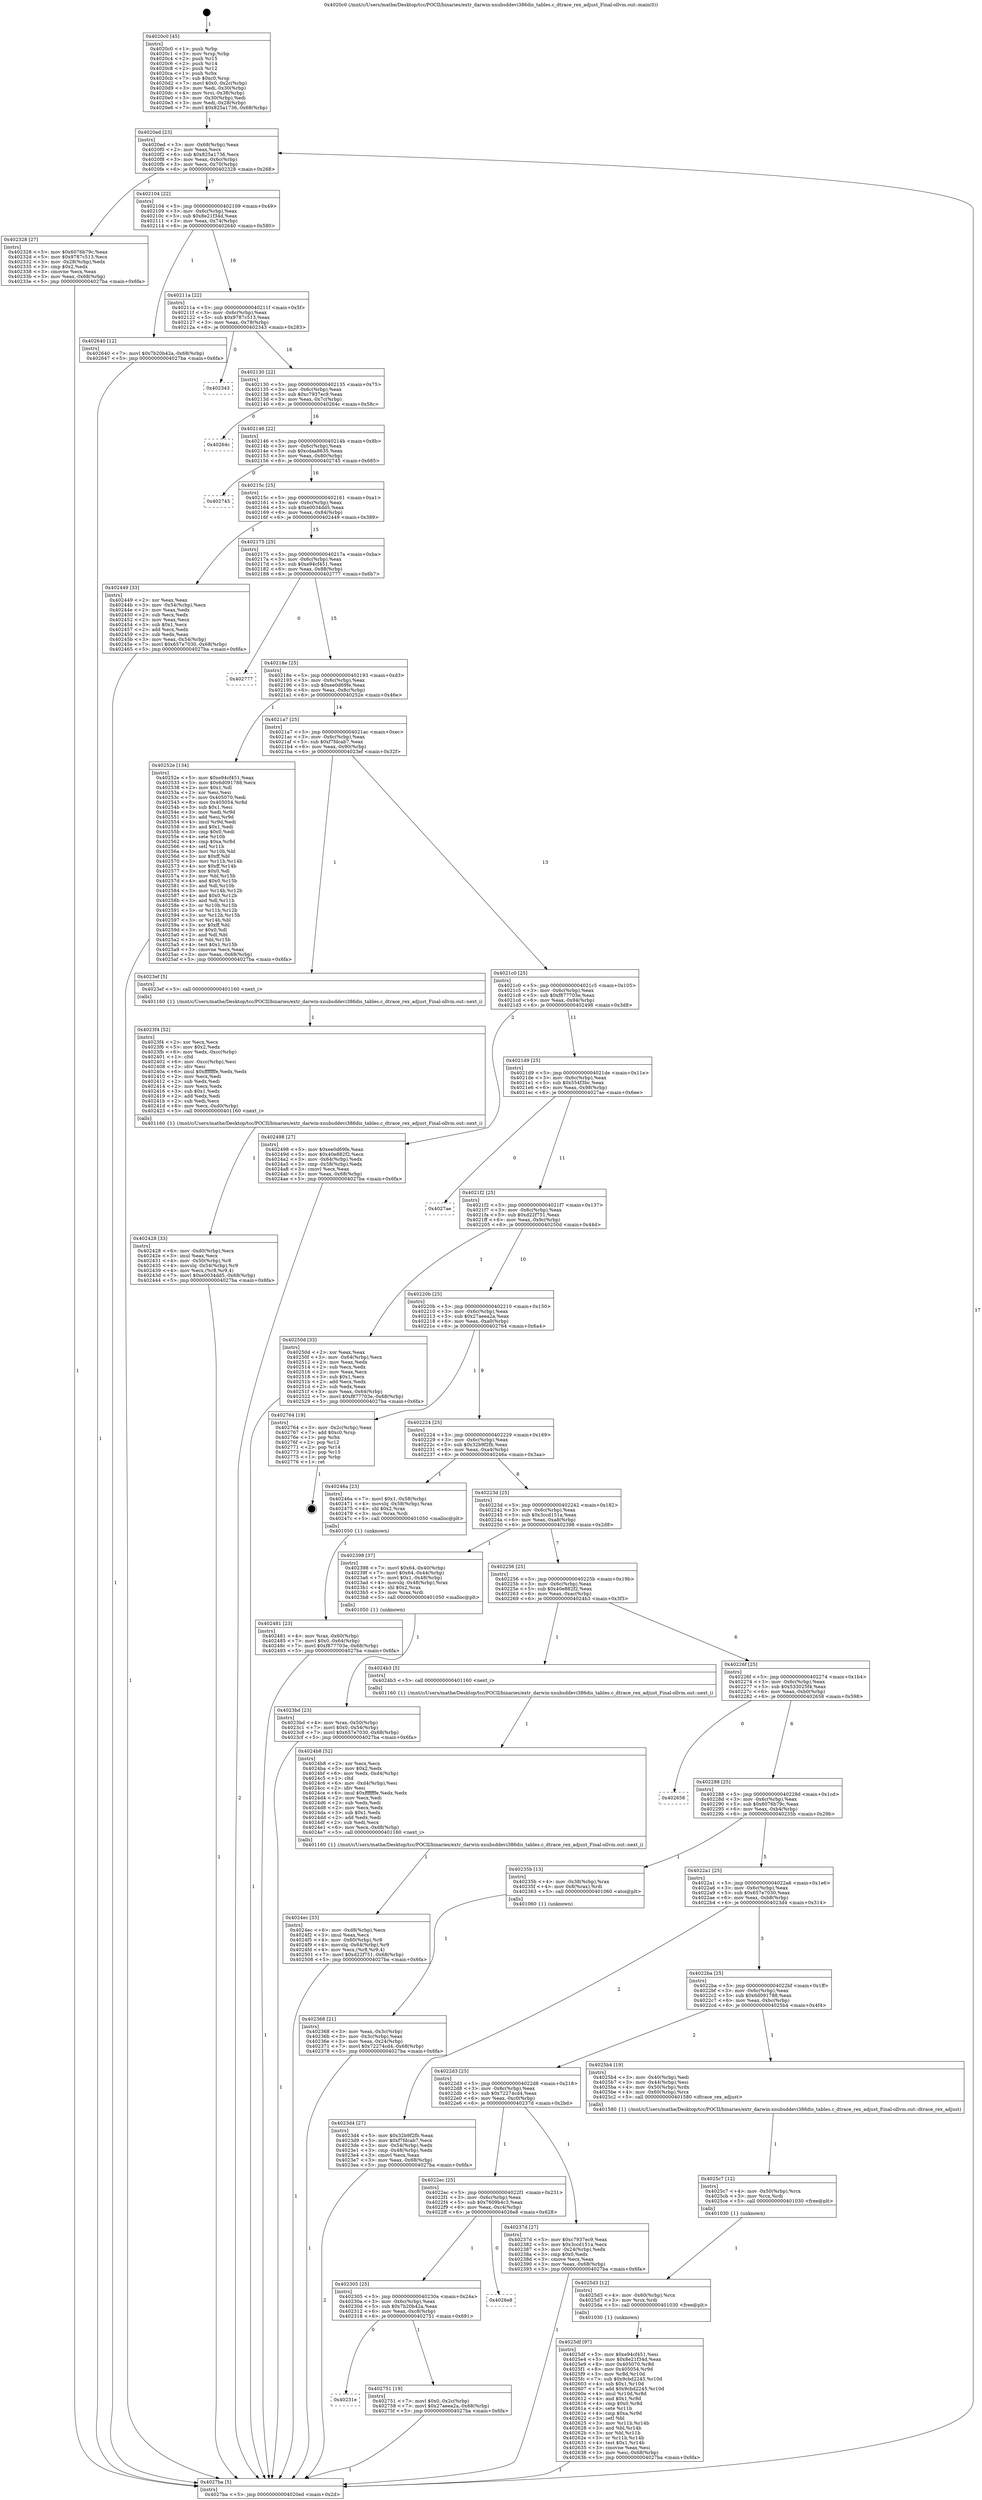 digraph "0x4020c0" {
  label = "0x4020c0 (/mnt/c/Users/mathe/Desktop/tcc/POCII/binaries/extr_darwin-xnubsddevi386dis_tables.c_dtrace_rex_adjust_Final-ollvm.out::main(0))"
  labelloc = "t"
  node[shape=record]

  Entry [label="",width=0.3,height=0.3,shape=circle,fillcolor=black,style=filled]
  "0x4020ed" [label="{
     0x4020ed [23]\l
     | [instrs]\l
     &nbsp;&nbsp;0x4020ed \<+3\>: mov -0x68(%rbp),%eax\l
     &nbsp;&nbsp;0x4020f0 \<+2\>: mov %eax,%ecx\l
     &nbsp;&nbsp;0x4020f2 \<+6\>: sub $0x825a1736,%ecx\l
     &nbsp;&nbsp;0x4020f8 \<+3\>: mov %eax,-0x6c(%rbp)\l
     &nbsp;&nbsp;0x4020fb \<+3\>: mov %ecx,-0x70(%rbp)\l
     &nbsp;&nbsp;0x4020fe \<+6\>: je 0000000000402328 \<main+0x268\>\l
  }"]
  "0x402328" [label="{
     0x402328 [27]\l
     | [instrs]\l
     &nbsp;&nbsp;0x402328 \<+5\>: mov $0x6076b79c,%eax\l
     &nbsp;&nbsp;0x40232d \<+5\>: mov $0x9787c513,%ecx\l
     &nbsp;&nbsp;0x402332 \<+3\>: mov -0x28(%rbp),%edx\l
     &nbsp;&nbsp;0x402335 \<+3\>: cmp $0x2,%edx\l
     &nbsp;&nbsp;0x402338 \<+3\>: cmovne %ecx,%eax\l
     &nbsp;&nbsp;0x40233b \<+3\>: mov %eax,-0x68(%rbp)\l
     &nbsp;&nbsp;0x40233e \<+5\>: jmp 00000000004027ba \<main+0x6fa\>\l
  }"]
  "0x402104" [label="{
     0x402104 [22]\l
     | [instrs]\l
     &nbsp;&nbsp;0x402104 \<+5\>: jmp 0000000000402109 \<main+0x49\>\l
     &nbsp;&nbsp;0x402109 \<+3\>: mov -0x6c(%rbp),%eax\l
     &nbsp;&nbsp;0x40210c \<+5\>: sub $0x8e21f34d,%eax\l
     &nbsp;&nbsp;0x402111 \<+3\>: mov %eax,-0x74(%rbp)\l
     &nbsp;&nbsp;0x402114 \<+6\>: je 0000000000402640 \<main+0x580\>\l
  }"]
  "0x4027ba" [label="{
     0x4027ba [5]\l
     | [instrs]\l
     &nbsp;&nbsp;0x4027ba \<+5\>: jmp 00000000004020ed \<main+0x2d\>\l
  }"]
  "0x4020c0" [label="{
     0x4020c0 [45]\l
     | [instrs]\l
     &nbsp;&nbsp;0x4020c0 \<+1\>: push %rbp\l
     &nbsp;&nbsp;0x4020c1 \<+3\>: mov %rsp,%rbp\l
     &nbsp;&nbsp;0x4020c4 \<+2\>: push %r15\l
     &nbsp;&nbsp;0x4020c6 \<+2\>: push %r14\l
     &nbsp;&nbsp;0x4020c8 \<+2\>: push %r12\l
     &nbsp;&nbsp;0x4020ca \<+1\>: push %rbx\l
     &nbsp;&nbsp;0x4020cb \<+7\>: sub $0xc0,%rsp\l
     &nbsp;&nbsp;0x4020d2 \<+7\>: movl $0x0,-0x2c(%rbp)\l
     &nbsp;&nbsp;0x4020d9 \<+3\>: mov %edi,-0x30(%rbp)\l
     &nbsp;&nbsp;0x4020dc \<+4\>: mov %rsi,-0x38(%rbp)\l
     &nbsp;&nbsp;0x4020e0 \<+3\>: mov -0x30(%rbp),%edi\l
     &nbsp;&nbsp;0x4020e3 \<+3\>: mov %edi,-0x28(%rbp)\l
     &nbsp;&nbsp;0x4020e6 \<+7\>: movl $0x825a1736,-0x68(%rbp)\l
  }"]
  Exit [label="",width=0.3,height=0.3,shape=circle,fillcolor=black,style=filled,peripheries=2]
  "0x402640" [label="{
     0x402640 [12]\l
     | [instrs]\l
     &nbsp;&nbsp;0x402640 \<+7\>: movl $0x7b20b42a,-0x68(%rbp)\l
     &nbsp;&nbsp;0x402647 \<+5\>: jmp 00000000004027ba \<main+0x6fa\>\l
  }"]
  "0x40211a" [label="{
     0x40211a [22]\l
     | [instrs]\l
     &nbsp;&nbsp;0x40211a \<+5\>: jmp 000000000040211f \<main+0x5f\>\l
     &nbsp;&nbsp;0x40211f \<+3\>: mov -0x6c(%rbp),%eax\l
     &nbsp;&nbsp;0x402122 \<+5\>: sub $0x9787c513,%eax\l
     &nbsp;&nbsp;0x402127 \<+3\>: mov %eax,-0x78(%rbp)\l
     &nbsp;&nbsp;0x40212a \<+6\>: je 0000000000402343 \<main+0x283\>\l
  }"]
  "0x40231e" [label="{
     0x40231e\l
  }", style=dashed]
  "0x402343" [label="{
     0x402343\l
  }", style=dashed]
  "0x402130" [label="{
     0x402130 [22]\l
     | [instrs]\l
     &nbsp;&nbsp;0x402130 \<+5\>: jmp 0000000000402135 \<main+0x75\>\l
     &nbsp;&nbsp;0x402135 \<+3\>: mov -0x6c(%rbp),%eax\l
     &nbsp;&nbsp;0x402138 \<+5\>: sub $0xc7937ec9,%eax\l
     &nbsp;&nbsp;0x40213d \<+3\>: mov %eax,-0x7c(%rbp)\l
     &nbsp;&nbsp;0x402140 \<+6\>: je 000000000040264c \<main+0x58c\>\l
  }"]
  "0x402751" [label="{
     0x402751 [19]\l
     | [instrs]\l
     &nbsp;&nbsp;0x402751 \<+7\>: movl $0x0,-0x2c(%rbp)\l
     &nbsp;&nbsp;0x402758 \<+7\>: movl $0x27aeea2a,-0x68(%rbp)\l
     &nbsp;&nbsp;0x40275f \<+5\>: jmp 00000000004027ba \<main+0x6fa\>\l
  }"]
  "0x40264c" [label="{
     0x40264c\l
  }", style=dashed]
  "0x402146" [label="{
     0x402146 [22]\l
     | [instrs]\l
     &nbsp;&nbsp;0x402146 \<+5\>: jmp 000000000040214b \<main+0x8b\>\l
     &nbsp;&nbsp;0x40214b \<+3\>: mov -0x6c(%rbp),%eax\l
     &nbsp;&nbsp;0x40214e \<+5\>: sub $0xcdaa8635,%eax\l
     &nbsp;&nbsp;0x402153 \<+3\>: mov %eax,-0x80(%rbp)\l
     &nbsp;&nbsp;0x402156 \<+6\>: je 0000000000402745 \<main+0x685\>\l
  }"]
  "0x402305" [label="{
     0x402305 [25]\l
     | [instrs]\l
     &nbsp;&nbsp;0x402305 \<+5\>: jmp 000000000040230a \<main+0x24a\>\l
     &nbsp;&nbsp;0x40230a \<+3\>: mov -0x6c(%rbp),%eax\l
     &nbsp;&nbsp;0x40230d \<+5\>: sub $0x7b20b42a,%eax\l
     &nbsp;&nbsp;0x402312 \<+6\>: mov %eax,-0xc8(%rbp)\l
     &nbsp;&nbsp;0x402318 \<+6\>: je 0000000000402751 \<main+0x691\>\l
  }"]
  "0x402745" [label="{
     0x402745\l
  }", style=dashed]
  "0x40215c" [label="{
     0x40215c [25]\l
     | [instrs]\l
     &nbsp;&nbsp;0x40215c \<+5\>: jmp 0000000000402161 \<main+0xa1\>\l
     &nbsp;&nbsp;0x402161 \<+3\>: mov -0x6c(%rbp),%eax\l
     &nbsp;&nbsp;0x402164 \<+5\>: sub $0xe0034dd5,%eax\l
     &nbsp;&nbsp;0x402169 \<+6\>: mov %eax,-0x84(%rbp)\l
     &nbsp;&nbsp;0x40216f \<+6\>: je 0000000000402449 \<main+0x389\>\l
  }"]
  "0x4026e8" [label="{
     0x4026e8\l
  }", style=dashed]
  "0x402449" [label="{
     0x402449 [33]\l
     | [instrs]\l
     &nbsp;&nbsp;0x402449 \<+2\>: xor %eax,%eax\l
     &nbsp;&nbsp;0x40244b \<+3\>: mov -0x54(%rbp),%ecx\l
     &nbsp;&nbsp;0x40244e \<+2\>: mov %eax,%edx\l
     &nbsp;&nbsp;0x402450 \<+2\>: sub %ecx,%edx\l
     &nbsp;&nbsp;0x402452 \<+2\>: mov %eax,%ecx\l
     &nbsp;&nbsp;0x402454 \<+3\>: sub $0x1,%ecx\l
     &nbsp;&nbsp;0x402457 \<+2\>: add %ecx,%edx\l
     &nbsp;&nbsp;0x402459 \<+2\>: sub %edx,%eax\l
     &nbsp;&nbsp;0x40245b \<+3\>: mov %eax,-0x54(%rbp)\l
     &nbsp;&nbsp;0x40245e \<+7\>: movl $0x657e7030,-0x68(%rbp)\l
     &nbsp;&nbsp;0x402465 \<+5\>: jmp 00000000004027ba \<main+0x6fa\>\l
  }"]
  "0x402175" [label="{
     0x402175 [25]\l
     | [instrs]\l
     &nbsp;&nbsp;0x402175 \<+5\>: jmp 000000000040217a \<main+0xba\>\l
     &nbsp;&nbsp;0x40217a \<+3\>: mov -0x6c(%rbp),%eax\l
     &nbsp;&nbsp;0x40217d \<+5\>: sub $0xe94cf451,%eax\l
     &nbsp;&nbsp;0x402182 \<+6\>: mov %eax,-0x88(%rbp)\l
     &nbsp;&nbsp;0x402188 \<+6\>: je 0000000000402777 \<main+0x6b7\>\l
  }"]
  "0x4025df" [label="{
     0x4025df [97]\l
     | [instrs]\l
     &nbsp;&nbsp;0x4025df \<+5\>: mov $0xe94cf451,%esi\l
     &nbsp;&nbsp;0x4025e4 \<+5\>: mov $0x8e21f34d,%eax\l
     &nbsp;&nbsp;0x4025e9 \<+8\>: mov 0x405070,%r8d\l
     &nbsp;&nbsp;0x4025f1 \<+8\>: mov 0x405054,%r9d\l
     &nbsp;&nbsp;0x4025f9 \<+3\>: mov %r8d,%r10d\l
     &nbsp;&nbsp;0x4025fc \<+7\>: sub $0x9cbd2245,%r10d\l
     &nbsp;&nbsp;0x402603 \<+4\>: sub $0x1,%r10d\l
     &nbsp;&nbsp;0x402607 \<+7\>: add $0x9cbd2245,%r10d\l
     &nbsp;&nbsp;0x40260e \<+4\>: imul %r10d,%r8d\l
     &nbsp;&nbsp;0x402612 \<+4\>: and $0x1,%r8d\l
     &nbsp;&nbsp;0x402616 \<+4\>: cmp $0x0,%r8d\l
     &nbsp;&nbsp;0x40261a \<+4\>: sete %r11b\l
     &nbsp;&nbsp;0x40261e \<+4\>: cmp $0xa,%r9d\l
     &nbsp;&nbsp;0x402622 \<+3\>: setl %bl\l
     &nbsp;&nbsp;0x402625 \<+3\>: mov %r11b,%r14b\l
     &nbsp;&nbsp;0x402628 \<+3\>: and %bl,%r14b\l
     &nbsp;&nbsp;0x40262b \<+3\>: xor %bl,%r11b\l
     &nbsp;&nbsp;0x40262e \<+3\>: or %r11b,%r14b\l
     &nbsp;&nbsp;0x402631 \<+4\>: test $0x1,%r14b\l
     &nbsp;&nbsp;0x402635 \<+3\>: cmovne %eax,%esi\l
     &nbsp;&nbsp;0x402638 \<+3\>: mov %esi,-0x68(%rbp)\l
     &nbsp;&nbsp;0x40263b \<+5\>: jmp 00000000004027ba \<main+0x6fa\>\l
  }"]
  "0x402777" [label="{
     0x402777\l
  }", style=dashed]
  "0x40218e" [label="{
     0x40218e [25]\l
     | [instrs]\l
     &nbsp;&nbsp;0x40218e \<+5\>: jmp 0000000000402193 \<main+0xd3\>\l
     &nbsp;&nbsp;0x402193 \<+3\>: mov -0x6c(%rbp),%eax\l
     &nbsp;&nbsp;0x402196 \<+5\>: sub $0xee0d69fe,%eax\l
     &nbsp;&nbsp;0x40219b \<+6\>: mov %eax,-0x8c(%rbp)\l
     &nbsp;&nbsp;0x4021a1 \<+6\>: je 000000000040252e \<main+0x46e\>\l
  }"]
  "0x4025d3" [label="{
     0x4025d3 [12]\l
     | [instrs]\l
     &nbsp;&nbsp;0x4025d3 \<+4\>: mov -0x60(%rbp),%rcx\l
     &nbsp;&nbsp;0x4025d7 \<+3\>: mov %rcx,%rdi\l
     &nbsp;&nbsp;0x4025da \<+5\>: call 0000000000401030 \<free@plt\>\l
     | [calls]\l
     &nbsp;&nbsp;0x401030 \{1\} (unknown)\l
  }"]
  "0x40252e" [label="{
     0x40252e [134]\l
     | [instrs]\l
     &nbsp;&nbsp;0x40252e \<+5\>: mov $0xe94cf451,%eax\l
     &nbsp;&nbsp;0x402533 \<+5\>: mov $0x6d091788,%ecx\l
     &nbsp;&nbsp;0x402538 \<+2\>: mov $0x1,%dl\l
     &nbsp;&nbsp;0x40253a \<+2\>: xor %esi,%esi\l
     &nbsp;&nbsp;0x40253c \<+7\>: mov 0x405070,%edi\l
     &nbsp;&nbsp;0x402543 \<+8\>: mov 0x405054,%r8d\l
     &nbsp;&nbsp;0x40254b \<+3\>: sub $0x1,%esi\l
     &nbsp;&nbsp;0x40254e \<+3\>: mov %edi,%r9d\l
     &nbsp;&nbsp;0x402551 \<+3\>: add %esi,%r9d\l
     &nbsp;&nbsp;0x402554 \<+4\>: imul %r9d,%edi\l
     &nbsp;&nbsp;0x402558 \<+3\>: and $0x1,%edi\l
     &nbsp;&nbsp;0x40255b \<+3\>: cmp $0x0,%edi\l
     &nbsp;&nbsp;0x40255e \<+4\>: sete %r10b\l
     &nbsp;&nbsp;0x402562 \<+4\>: cmp $0xa,%r8d\l
     &nbsp;&nbsp;0x402566 \<+4\>: setl %r11b\l
     &nbsp;&nbsp;0x40256a \<+3\>: mov %r10b,%bl\l
     &nbsp;&nbsp;0x40256d \<+3\>: xor $0xff,%bl\l
     &nbsp;&nbsp;0x402570 \<+3\>: mov %r11b,%r14b\l
     &nbsp;&nbsp;0x402573 \<+4\>: xor $0xff,%r14b\l
     &nbsp;&nbsp;0x402577 \<+3\>: xor $0x0,%dl\l
     &nbsp;&nbsp;0x40257a \<+3\>: mov %bl,%r15b\l
     &nbsp;&nbsp;0x40257d \<+4\>: and $0x0,%r15b\l
     &nbsp;&nbsp;0x402581 \<+3\>: and %dl,%r10b\l
     &nbsp;&nbsp;0x402584 \<+3\>: mov %r14b,%r12b\l
     &nbsp;&nbsp;0x402587 \<+4\>: and $0x0,%r12b\l
     &nbsp;&nbsp;0x40258b \<+3\>: and %dl,%r11b\l
     &nbsp;&nbsp;0x40258e \<+3\>: or %r10b,%r15b\l
     &nbsp;&nbsp;0x402591 \<+3\>: or %r11b,%r12b\l
     &nbsp;&nbsp;0x402594 \<+3\>: xor %r12b,%r15b\l
     &nbsp;&nbsp;0x402597 \<+3\>: or %r14b,%bl\l
     &nbsp;&nbsp;0x40259a \<+3\>: xor $0xff,%bl\l
     &nbsp;&nbsp;0x40259d \<+3\>: or $0x0,%dl\l
     &nbsp;&nbsp;0x4025a0 \<+2\>: and %dl,%bl\l
     &nbsp;&nbsp;0x4025a2 \<+3\>: or %bl,%r15b\l
     &nbsp;&nbsp;0x4025a5 \<+4\>: test $0x1,%r15b\l
     &nbsp;&nbsp;0x4025a9 \<+3\>: cmovne %ecx,%eax\l
     &nbsp;&nbsp;0x4025ac \<+3\>: mov %eax,-0x68(%rbp)\l
     &nbsp;&nbsp;0x4025af \<+5\>: jmp 00000000004027ba \<main+0x6fa\>\l
  }"]
  "0x4021a7" [label="{
     0x4021a7 [25]\l
     | [instrs]\l
     &nbsp;&nbsp;0x4021a7 \<+5\>: jmp 00000000004021ac \<main+0xec\>\l
     &nbsp;&nbsp;0x4021ac \<+3\>: mov -0x6c(%rbp),%eax\l
     &nbsp;&nbsp;0x4021af \<+5\>: sub $0xf7fdcab7,%eax\l
     &nbsp;&nbsp;0x4021b4 \<+6\>: mov %eax,-0x90(%rbp)\l
     &nbsp;&nbsp;0x4021ba \<+6\>: je 00000000004023ef \<main+0x32f\>\l
  }"]
  "0x4025c7" [label="{
     0x4025c7 [12]\l
     | [instrs]\l
     &nbsp;&nbsp;0x4025c7 \<+4\>: mov -0x50(%rbp),%rcx\l
     &nbsp;&nbsp;0x4025cb \<+3\>: mov %rcx,%rdi\l
     &nbsp;&nbsp;0x4025ce \<+5\>: call 0000000000401030 \<free@plt\>\l
     | [calls]\l
     &nbsp;&nbsp;0x401030 \{1\} (unknown)\l
  }"]
  "0x4023ef" [label="{
     0x4023ef [5]\l
     | [instrs]\l
     &nbsp;&nbsp;0x4023ef \<+5\>: call 0000000000401160 \<next_i\>\l
     | [calls]\l
     &nbsp;&nbsp;0x401160 \{1\} (/mnt/c/Users/mathe/Desktop/tcc/POCII/binaries/extr_darwin-xnubsddevi386dis_tables.c_dtrace_rex_adjust_Final-ollvm.out::next_i)\l
  }"]
  "0x4021c0" [label="{
     0x4021c0 [25]\l
     | [instrs]\l
     &nbsp;&nbsp;0x4021c0 \<+5\>: jmp 00000000004021c5 \<main+0x105\>\l
     &nbsp;&nbsp;0x4021c5 \<+3\>: mov -0x6c(%rbp),%eax\l
     &nbsp;&nbsp;0x4021c8 \<+5\>: sub $0xf877703e,%eax\l
     &nbsp;&nbsp;0x4021cd \<+6\>: mov %eax,-0x94(%rbp)\l
     &nbsp;&nbsp;0x4021d3 \<+6\>: je 0000000000402498 \<main+0x3d8\>\l
  }"]
  "0x4024ec" [label="{
     0x4024ec [33]\l
     | [instrs]\l
     &nbsp;&nbsp;0x4024ec \<+6\>: mov -0xd8(%rbp),%ecx\l
     &nbsp;&nbsp;0x4024f2 \<+3\>: imul %eax,%ecx\l
     &nbsp;&nbsp;0x4024f5 \<+4\>: mov -0x60(%rbp),%r8\l
     &nbsp;&nbsp;0x4024f9 \<+4\>: movslq -0x64(%rbp),%r9\l
     &nbsp;&nbsp;0x4024fd \<+4\>: mov %ecx,(%r8,%r9,4)\l
     &nbsp;&nbsp;0x402501 \<+7\>: movl $0xd22f751,-0x68(%rbp)\l
     &nbsp;&nbsp;0x402508 \<+5\>: jmp 00000000004027ba \<main+0x6fa\>\l
  }"]
  "0x402498" [label="{
     0x402498 [27]\l
     | [instrs]\l
     &nbsp;&nbsp;0x402498 \<+5\>: mov $0xee0d69fe,%eax\l
     &nbsp;&nbsp;0x40249d \<+5\>: mov $0x40e882f2,%ecx\l
     &nbsp;&nbsp;0x4024a2 \<+3\>: mov -0x64(%rbp),%edx\l
     &nbsp;&nbsp;0x4024a5 \<+3\>: cmp -0x58(%rbp),%edx\l
     &nbsp;&nbsp;0x4024a8 \<+3\>: cmovl %ecx,%eax\l
     &nbsp;&nbsp;0x4024ab \<+3\>: mov %eax,-0x68(%rbp)\l
     &nbsp;&nbsp;0x4024ae \<+5\>: jmp 00000000004027ba \<main+0x6fa\>\l
  }"]
  "0x4021d9" [label="{
     0x4021d9 [25]\l
     | [instrs]\l
     &nbsp;&nbsp;0x4021d9 \<+5\>: jmp 00000000004021de \<main+0x11e\>\l
     &nbsp;&nbsp;0x4021de \<+3\>: mov -0x6c(%rbp),%eax\l
     &nbsp;&nbsp;0x4021e1 \<+5\>: sub $0x554f3bc,%eax\l
     &nbsp;&nbsp;0x4021e6 \<+6\>: mov %eax,-0x98(%rbp)\l
     &nbsp;&nbsp;0x4021ec \<+6\>: je 00000000004027ae \<main+0x6ee\>\l
  }"]
  "0x4024b8" [label="{
     0x4024b8 [52]\l
     | [instrs]\l
     &nbsp;&nbsp;0x4024b8 \<+2\>: xor %ecx,%ecx\l
     &nbsp;&nbsp;0x4024ba \<+5\>: mov $0x2,%edx\l
     &nbsp;&nbsp;0x4024bf \<+6\>: mov %edx,-0xd4(%rbp)\l
     &nbsp;&nbsp;0x4024c5 \<+1\>: cltd\l
     &nbsp;&nbsp;0x4024c6 \<+6\>: mov -0xd4(%rbp),%esi\l
     &nbsp;&nbsp;0x4024cc \<+2\>: idiv %esi\l
     &nbsp;&nbsp;0x4024ce \<+6\>: imul $0xfffffffe,%edx,%edx\l
     &nbsp;&nbsp;0x4024d4 \<+2\>: mov %ecx,%edi\l
     &nbsp;&nbsp;0x4024d6 \<+2\>: sub %edx,%edi\l
     &nbsp;&nbsp;0x4024d8 \<+2\>: mov %ecx,%edx\l
     &nbsp;&nbsp;0x4024da \<+3\>: sub $0x1,%edx\l
     &nbsp;&nbsp;0x4024dd \<+2\>: add %edx,%edi\l
     &nbsp;&nbsp;0x4024df \<+2\>: sub %edi,%ecx\l
     &nbsp;&nbsp;0x4024e1 \<+6\>: mov %ecx,-0xd8(%rbp)\l
     &nbsp;&nbsp;0x4024e7 \<+5\>: call 0000000000401160 \<next_i\>\l
     | [calls]\l
     &nbsp;&nbsp;0x401160 \{1\} (/mnt/c/Users/mathe/Desktop/tcc/POCII/binaries/extr_darwin-xnubsddevi386dis_tables.c_dtrace_rex_adjust_Final-ollvm.out::next_i)\l
  }"]
  "0x4027ae" [label="{
     0x4027ae\l
  }", style=dashed]
  "0x4021f2" [label="{
     0x4021f2 [25]\l
     | [instrs]\l
     &nbsp;&nbsp;0x4021f2 \<+5\>: jmp 00000000004021f7 \<main+0x137\>\l
     &nbsp;&nbsp;0x4021f7 \<+3\>: mov -0x6c(%rbp),%eax\l
     &nbsp;&nbsp;0x4021fa \<+5\>: sub $0xd22f751,%eax\l
     &nbsp;&nbsp;0x4021ff \<+6\>: mov %eax,-0x9c(%rbp)\l
     &nbsp;&nbsp;0x402205 \<+6\>: je 000000000040250d \<main+0x44d\>\l
  }"]
  "0x402481" [label="{
     0x402481 [23]\l
     | [instrs]\l
     &nbsp;&nbsp;0x402481 \<+4\>: mov %rax,-0x60(%rbp)\l
     &nbsp;&nbsp;0x402485 \<+7\>: movl $0x0,-0x64(%rbp)\l
     &nbsp;&nbsp;0x40248c \<+7\>: movl $0xf877703e,-0x68(%rbp)\l
     &nbsp;&nbsp;0x402493 \<+5\>: jmp 00000000004027ba \<main+0x6fa\>\l
  }"]
  "0x40250d" [label="{
     0x40250d [33]\l
     | [instrs]\l
     &nbsp;&nbsp;0x40250d \<+2\>: xor %eax,%eax\l
     &nbsp;&nbsp;0x40250f \<+3\>: mov -0x64(%rbp),%ecx\l
     &nbsp;&nbsp;0x402512 \<+2\>: mov %eax,%edx\l
     &nbsp;&nbsp;0x402514 \<+2\>: sub %ecx,%edx\l
     &nbsp;&nbsp;0x402516 \<+2\>: mov %eax,%ecx\l
     &nbsp;&nbsp;0x402518 \<+3\>: sub $0x1,%ecx\l
     &nbsp;&nbsp;0x40251b \<+2\>: add %ecx,%edx\l
     &nbsp;&nbsp;0x40251d \<+2\>: sub %edx,%eax\l
     &nbsp;&nbsp;0x40251f \<+3\>: mov %eax,-0x64(%rbp)\l
     &nbsp;&nbsp;0x402522 \<+7\>: movl $0xf877703e,-0x68(%rbp)\l
     &nbsp;&nbsp;0x402529 \<+5\>: jmp 00000000004027ba \<main+0x6fa\>\l
  }"]
  "0x40220b" [label="{
     0x40220b [25]\l
     | [instrs]\l
     &nbsp;&nbsp;0x40220b \<+5\>: jmp 0000000000402210 \<main+0x150\>\l
     &nbsp;&nbsp;0x402210 \<+3\>: mov -0x6c(%rbp),%eax\l
     &nbsp;&nbsp;0x402213 \<+5\>: sub $0x27aeea2a,%eax\l
     &nbsp;&nbsp;0x402218 \<+6\>: mov %eax,-0xa0(%rbp)\l
     &nbsp;&nbsp;0x40221e \<+6\>: je 0000000000402764 \<main+0x6a4\>\l
  }"]
  "0x402428" [label="{
     0x402428 [33]\l
     | [instrs]\l
     &nbsp;&nbsp;0x402428 \<+6\>: mov -0xd0(%rbp),%ecx\l
     &nbsp;&nbsp;0x40242e \<+3\>: imul %eax,%ecx\l
     &nbsp;&nbsp;0x402431 \<+4\>: mov -0x50(%rbp),%r8\l
     &nbsp;&nbsp;0x402435 \<+4\>: movslq -0x54(%rbp),%r9\l
     &nbsp;&nbsp;0x402439 \<+4\>: mov %ecx,(%r8,%r9,4)\l
     &nbsp;&nbsp;0x40243d \<+7\>: movl $0xe0034dd5,-0x68(%rbp)\l
     &nbsp;&nbsp;0x402444 \<+5\>: jmp 00000000004027ba \<main+0x6fa\>\l
  }"]
  "0x402764" [label="{
     0x402764 [19]\l
     | [instrs]\l
     &nbsp;&nbsp;0x402764 \<+3\>: mov -0x2c(%rbp),%eax\l
     &nbsp;&nbsp;0x402767 \<+7\>: add $0xc0,%rsp\l
     &nbsp;&nbsp;0x40276e \<+1\>: pop %rbx\l
     &nbsp;&nbsp;0x40276f \<+2\>: pop %r12\l
     &nbsp;&nbsp;0x402771 \<+2\>: pop %r14\l
     &nbsp;&nbsp;0x402773 \<+2\>: pop %r15\l
     &nbsp;&nbsp;0x402775 \<+1\>: pop %rbp\l
     &nbsp;&nbsp;0x402776 \<+1\>: ret\l
  }"]
  "0x402224" [label="{
     0x402224 [25]\l
     | [instrs]\l
     &nbsp;&nbsp;0x402224 \<+5\>: jmp 0000000000402229 \<main+0x169\>\l
     &nbsp;&nbsp;0x402229 \<+3\>: mov -0x6c(%rbp),%eax\l
     &nbsp;&nbsp;0x40222c \<+5\>: sub $0x32b9f2fb,%eax\l
     &nbsp;&nbsp;0x402231 \<+6\>: mov %eax,-0xa4(%rbp)\l
     &nbsp;&nbsp;0x402237 \<+6\>: je 000000000040246a \<main+0x3aa\>\l
  }"]
  "0x4023f4" [label="{
     0x4023f4 [52]\l
     | [instrs]\l
     &nbsp;&nbsp;0x4023f4 \<+2\>: xor %ecx,%ecx\l
     &nbsp;&nbsp;0x4023f6 \<+5\>: mov $0x2,%edx\l
     &nbsp;&nbsp;0x4023fb \<+6\>: mov %edx,-0xcc(%rbp)\l
     &nbsp;&nbsp;0x402401 \<+1\>: cltd\l
     &nbsp;&nbsp;0x402402 \<+6\>: mov -0xcc(%rbp),%esi\l
     &nbsp;&nbsp;0x402408 \<+2\>: idiv %esi\l
     &nbsp;&nbsp;0x40240a \<+6\>: imul $0xfffffffe,%edx,%edx\l
     &nbsp;&nbsp;0x402410 \<+2\>: mov %ecx,%edi\l
     &nbsp;&nbsp;0x402412 \<+2\>: sub %edx,%edi\l
     &nbsp;&nbsp;0x402414 \<+2\>: mov %ecx,%edx\l
     &nbsp;&nbsp;0x402416 \<+3\>: sub $0x1,%edx\l
     &nbsp;&nbsp;0x402419 \<+2\>: add %edx,%edi\l
     &nbsp;&nbsp;0x40241b \<+2\>: sub %edi,%ecx\l
     &nbsp;&nbsp;0x40241d \<+6\>: mov %ecx,-0xd0(%rbp)\l
     &nbsp;&nbsp;0x402423 \<+5\>: call 0000000000401160 \<next_i\>\l
     | [calls]\l
     &nbsp;&nbsp;0x401160 \{1\} (/mnt/c/Users/mathe/Desktop/tcc/POCII/binaries/extr_darwin-xnubsddevi386dis_tables.c_dtrace_rex_adjust_Final-ollvm.out::next_i)\l
  }"]
  "0x40246a" [label="{
     0x40246a [23]\l
     | [instrs]\l
     &nbsp;&nbsp;0x40246a \<+7\>: movl $0x1,-0x58(%rbp)\l
     &nbsp;&nbsp;0x402471 \<+4\>: movslq -0x58(%rbp),%rax\l
     &nbsp;&nbsp;0x402475 \<+4\>: shl $0x2,%rax\l
     &nbsp;&nbsp;0x402479 \<+3\>: mov %rax,%rdi\l
     &nbsp;&nbsp;0x40247c \<+5\>: call 0000000000401050 \<malloc@plt\>\l
     | [calls]\l
     &nbsp;&nbsp;0x401050 \{1\} (unknown)\l
  }"]
  "0x40223d" [label="{
     0x40223d [25]\l
     | [instrs]\l
     &nbsp;&nbsp;0x40223d \<+5\>: jmp 0000000000402242 \<main+0x182\>\l
     &nbsp;&nbsp;0x402242 \<+3\>: mov -0x6c(%rbp),%eax\l
     &nbsp;&nbsp;0x402245 \<+5\>: sub $0x3ccd151a,%eax\l
     &nbsp;&nbsp;0x40224a \<+6\>: mov %eax,-0xa8(%rbp)\l
     &nbsp;&nbsp;0x402250 \<+6\>: je 0000000000402398 \<main+0x2d8\>\l
  }"]
  "0x4023bd" [label="{
     0x4023bd [23]\l
     | [instrs]\l
     &nbsp;&nbsp;0x4023bd \<+4\>: mov %rax,-0x50(%rbp)\l
     &nbsp;&nbsp;0x4023c1 \<+7\>: movl $0x0,-0x54(%rbp)\l
     &nbsp;&nbsp;0x4023c8 \<+7\>: movl $0x657e7030,-0x68(%rbp)\l
     &nbsp;&nbsp;0x4023cf \<+5\>: jmp 00000000004027ba \<main+0x6fa\>\l
  }"]
  "0x402398" [label="{
     0x402398 [37]\l
     | [instrs]\l
     &nbsp;&nbsp;0x402398 \<+7\>: movl $0x64,-0x40(%rbp)\l
     &nbsp;&nbsp;0x40239f \<+7\>: movl $0x64,-0x44(%rbp)\l
     &nbsp;&nbsp;0x4023a6 \<+7\>: movl $0x1,-0x48(%rbp)\l
     &nbsp;&nbsp;0x4023ad \<+4\>: movslq -0x48(%rbp),%rax\l
     &nbsp;&nbsp;0x4023b1 \<+4\>: shl $0x2,%rax\l
     &nbsp;&nbsp;0x4023b5 \<+3\>: mov %rax,%rdi\l
     &nbsp;&nbsp;0x4023b8 \<+5\>: call 0000000000401050 \<malloc@plt\>\l
     | [calls]\l
     &nbsp;&nbsp;0x401050 \{1\} (unknown)\l
  }"]
  "0x402256" [label="{
     0x402256 [25]\l
     | [instrs]\l
     &nbsp;&nbsp;0x402256 \<+5\>: jmp 000000000040225b \<main+0x19b\>\l
     &nbsp;&nbsp;0x40225b \<+3\>: mov -0x6c(%rbp),%eax\l
     &nbsp;&nbsp;0x40225e \<+5\>: sub $0x40e882f2,%eax\l
     &nbsp;&nbsp;0x402263 \<+6\>: mov %eax,-0xac(%rbp)\l
     &nbsp;&nbsp;0x402269 \<+6\>: je 00000000004024b3 \<main+0x3f3\>\l
  }"]
  "0x4022ec" [label="{
     0x4022ec [25]\l
     | [instrs]\l
     &nbsp;&nbsp;0x4022ec \<+5\>: jmp 00000000004022f1 \<main+0x231\>\l
     &nbsp;&nbsp;0x4022f1 \<+3\>: mov -0x6c(%rbp),%eax\l
     &nbsp;&nbsp;0x4022f4 \<+5\>: sub $0x7609b4c3,%eax\l
     &nbsp;&nbsp;0x4022f9 \<+6\>: mov %eax,-0xc4(%rbp)\l
     &nbsp;&nbsp;0x4022ff \<+6\>: je 00000000004026e8 \<main+0x628\>\l
  }"]
  "0x4024b3" [label="{
     0x4024b3 [5]\l
     | [instrs]\l
     &nbsp;&nbsp;0x4024b3 \<+5\>: call 0000000000401160 \<next_i\>\l
     | [calls]\l
     &nbsp;&nbsp;0x401160 \{1\} (/mnt/c/Users/mathe/Desktop/tcc/POCII/binaries/extr_darwin-xnubsddevi386dis_tables.c_dtrace_rex_adjust_Final-ollvm.out::next_i)\l
  }"]
  "0x40226f" [label="{
     0x40226f [25]\l
     | [instrs]\l
     &nbsp;&nbsp;0x40226f \<+5\>: jmp 0000000000402274 \<main+0x1b4\>\l
     &nbsp;&nbsp;0x402274 \<+3\>: mov -0x6c(%rbp),%eax\l
     &nbsp;&nbsp;0x402277 \<+5\>: sub $0x533025f4,%eax\l
     &nbsp;&nbsp;0x40227c \<+6\>: mov %eax,-0xb0(%rbp)\l
     &nbsp;&nbsp;0x402282 \<+6\>: je 0000000000402658 \<main+0x598\>\l
  }"]
  "0x40237d" [label="{
     0x40237d [27]\l
     | [instrs]\l
     &nbsp;&nbsp;0x40237d \<+5\>: mov $0xc7937ec9,%eax\l
     &nbsp;&nbsp;0x402382 \<+5\>: mov $0x3ccd151a,%ecx\l
     &nbsp;&nbsp;0x402387 \<+3\>: mov -0x24(%rbp),%edx\l
     &nbsp;&nbsp;0x40238a \<+3\>: cmp $0x0,%edx\l
     &nbsp;&nbsp;0x40238d \<+3\>: cmove %ecx,%eax\l
     &nbsp;&nbsp;0x402390 \<+3\>: mov %eax,-0x68(%rbp)\l
     &nbsp;&nbsp;0x402393 \<+5\>: jmp 00000000004027ba \<main+0x6fa\>\l
  }"]
  "0x402658" [label="{
     0x402658\l
  }", style=dashed]
  "0x402288" [label="{
     0x402288 [25]\l
     | [instrs]\l
     &nbsp;&nbsp;0x402288 \<+5\>: jmp 000000000040228d \<main+0x1cd\>\l
     &nbsp;&nbsp;0x40228d \<+3\>: mov -0x6c(%rbp),%eax\l
     &nbsp;&nbsp;0x402290 \<+5\>: sub $0x6076b79c,%eax\l
     &nbsp;&nbsp;0x402295 \<+6\>: mov %eax,-0xb4(%rbp)\l
     &nbsp;&nbsp;0x40229b \<+6\>: je 000000000040235b \<main+0x29b\>\l
  }"]
  "0x4022d3" [label="{
     0x4022d3 [25]\l
     | [instrs]\l
     &nbsp;&nbsp;0x4022d3 \<+5\>: jmp 00000000004022d8 \<main+0x218\>\l
     &nbsp;&nbsp;0x4022d8 \<+3\>: mov -0x6c(%rbp),%eax\l
     &nbsp;&nbsp;0x4022db \<+5\>: sub $0x72274cd4,%eax\l
     &nbsp;&nbsp;0x4022e0 \<+6\>: mov %eax,-0xc0(%rbp)\l
     &nbsp;&nbsp;0x4022e6 \<+6\>: je 000000000040237d \<main+0x2bd\>\l
  }"]
  "0x40235b" [label="{
     0x40235b [13]\l
     | [instrs]\l
     &nbsp;&nbsp;0x40235b \<+4\>: mov -0x38(%rbp),%rax\l
     &nbsp;&nbsp;0x40235f \<+4\>: mov 0x8(%rax),%rdi\l
     &nbsp;&nbsp;0x402363 \<+5\>: call 0000000000401060 \<atoi@plt\>\l
     | [calls]\l
     &nbsp;&nbsp;0x401060 \{1\} (unknown)\l
  }"]
  "0x4022a1" [label="{
     0x4022a1 [25]\l
     | [instrs]\l
     &nbsp;&nbsp;0x4022a1 \<+5\>: jmp 00000000004022a6 \<main+0x1e6\>\l
     &nbsp;&nbsp;0x4022a6 \<+3\>: mov -0x6c(%rbp),%eax\l
     &nbsp;&nbsp;0x4022a9 \<+5\>: sub $0x657e7030,%eax\l
     &nbsp;&nbsp;0x4022ae \<+6\>: mov %eax,-0xb8(%rbp)\l
     &nbsp;&nbsp;0x4022b4 \<+6\>: je 00000000004023d4 \<main+0x314\>\l
  }"]
  "0x402368" [label="{
     0x402368 [21]\l
     | [instrs]\l
     &nbsp;&nbsp;0x402368 \<+3\>: mov %eax,-0x3c(%rbp)\l
     &nbsp;&nbsp;0x40236b \<+3\>: mov -0x3c(%rbp),%eax\l
     &nbsp;&nbsp;0x40236e \<+3\>: mov %eax,-0x24(%rbp)\l
     &nbsp;&nbsp;0x402371 \<+7\>: movl $0x72274cd4,-0x68(%rbp)\l
     &nbsp;&nbsp;0x402378 \<+5\>: jmp 00000000004027ba \<main+0x6fa\>\l
  }"]
  "0x4025b4" [label="{
     0x4025b4 [19]\l
     | [instrs]\l
     &nbsp;&nbsp;0x4025b4 \<+3\>: mov -0x40(%rbp),%edi\l
     &nbsp;&nbsp;0x4025b7 \<+3\>: mov -0x44(%rbp),%esi\l
     &nbsp;&nbsp;0x4025ba \<+4\>: mov -0x50(%rbp),%rdx\l
     &nbsp;&nbsp;0x4025be \<+4\>: mov -0x60(%rbp),%rcx\l
     &nbsp;&nbsp;0x4025c2 \<+5\>: call 0000000000401580 \<dtrace_rex_adjust\>\l
     | [calls]\l
     &nbsp;&nbsp;0x401580 \{1\} (/mnt/c/Users/mathe/Desktop/tcc/POCII/binaries/extr_darwin-xnubsddevi386dis_tables.c_dtrace_rex_adjust_Final-ollvm.out::dtrace_rex_adjust)\l
  }"]
  "0x4023d4" [label="{
     0x4023d4 [27]\l
     | [instrs]\l
     &nbsp;&nbsp;0x4023d4 \<+5\>: mov $0x32b9f2fb,%eax\l
     &nbsp;&nbsp;0x4023d9 \<+5\>: mov $0xf7fdcab7,%ecx\l
     &nbsp;&nbsp;0x4023de \<+3\>: mov -0x54(%rbp),%edx\l
     &nbsp;&nbsp;0x4023e1 \<+3\>: cmp -0x48(%rbp),%edx\l
     &nbsp;&nbsp;0x4023e4 \<+3\>: cmovl %ecx,%eax\l
     &nbsp;&nbsp;0x4023e7 \<+3\>: mov %eax,-0x68(%rbp)\l
     &nbsp;&nbsp;0x4023ea \<+5\>: jmp 00000000004027ba \<main+0x6fa\>\l
  }"]
  "0x4022ba" [label="{
     0x4022ba [25]\l
     | [instrs]\l
     &nbsp;&nbsp;0x4022ba \<+5\>: jmp 00000000004022bf \<main+0x1ff\>\l
     &nbsp;&nbsp;0x4022bf \<+3\>: mov -0x6c(%rbp),%eax\l
     &nbsp;&nbsp;0x4022c2 \<+5\>: sub $0x6d091788,%eax\l
     &nbsp;&nbsp;0x4022c7 \<+6\>: mov %eax,-0xbc(%rbp)\l
     &nbsp;&nbsp;0x4022cd \<+6\>: je 00000000004025b4 \<main+0x4f4\>\l
  }"]
  Entry -> "0x4020c0" [label=" 1"]
  "0x4020ed" -> "0x402328" [label=" 1"]
  "0x4020ed" -> "0x402104" [label=" 17"]
  "0x402328" -> "0x4027ba" [label=" 1"]
  "0x4020c0" -> "0x4020ed" [label=" 1"]
  "0x4027ba" -> "0x4020ed" [label=" 17"]
  "0x402764" -> Exit [label=" 1"]
  "0x402104" -> "0x402640" [label=" 1"]
  "0x402104" -> "0x40211a" [label=" 16"]
  "0x402751" -> "0x4027ba" [label=" 1"]
  "0x40211a" -> "0x402343" [label=" 0"]
  "0x40211a" -> "0x402130" [label=" 16"]
  "0x402305" -> "0x40231e" [label=" 0"]
  "0x402130" -> "0x40264c" [label=" 0"]
  "0x402130" -> "0x402146" [label=" 16"]
  "0x402305" -> "0x402751" [label=" 1"]
  "0x402146" -> "0x402745" [label=" 0"]
  "0x402146" -> "0x40215c" [label=" 16"]
  "0x4022ec" -> "0x402305" [label=" 1"]
  "0x40215c" -> "0x402449" [label=" 1"]
  "0x40215c" -> "0x402175" [label=" 15"]
  "0x4022ec" -> "0x4026e8" [label=" 0"]
  "0x402175" -> "0x402777" [label=" 0"]
  "0x402175" -> "0x40218e" [label=" 15"]
  "0x402640" -> "0x4027ba" [label=" 1"]
  "0x40218e" -> "0x40252e" [label=" 1"]
  "0x40218e" -> "0x4021a7" [label=" 14"]
  "0x4025df" -> "0x4027ba" [label=" 1"]
  "0x4021a7" -> "0x4023ef" [label=" 1"]
  "0x4021a7" -> "0x4021c0" [label=" 13"]
  "0x4025d3" -> "0x4025df" [label=" 1"]
  "0x4021c0" -> "0x402498" [label=" 2"]
  "0x4021c0" -> "0x4021d9" [label=" 11"]
  "0x4025c7" -> "0x4025d3" [label=" 1"]
  "0x4021d9" -> "0x4027ae" [label=" 0"]
  "0x4021d9" -> "0x4021f2" [label=" 11"]
  "0x4025b4" -> "0x4025c7" [label=" 1"]
  "0x4021f2" -> "0x40250d" [label=" 1"]
  "0x4021f2" -> "0x40220b" [label=" 10"]
  "0x40252e" -> "0x4027ba" [label=" 1"]
  "0x40220b" -> "0x402764" [label=" 1"]
  "0x40220b" -> "0x402224" [label=" 9"]
  "0x40250d" -> "0x4027ba" [label=" 1"]
  "0x402224" -> "0x40246a" [label=" 1"]
  "0x402224" -> "0x40223d" [label=" 8"]
  "0x4024ec" -> "0x4027ba" [label=" 1"]
  "0x40223d" -> "0x402398" [label=" 1"]
  "0x40223d" -> "0x402256" [label=" 7"]
  "0x4024b8" -> "0x4024ec" [label=" 1"]
  "0x402256" -> "0x4024b3" [label=" 1"]
  "0x402256" -> "0x40226f" [label=" 6"]
  "0x4024b3" -> "0x4024b8" [label=" 1"]
  "0x40226f" -> "0x402658" [label=" 0"]
  "0x40226f" -> "0x402288" [label=" 6"]
  "0x402498" -> "0x4027ba" [label=" 2"]
  "0x402288" -> "0x40235b" [label=" 1"]
  "0x402288" -> "0x4022a1" [label=" 5"]
  "0x40235b" -> "0x402368" [label=" 1"]
  "0x402368" -> "0x4027ba" [label=" 1"]
  "0x40246a" -> "0x402481" [label=" 1"]
  "0x4022a1" -> "0x4023d4" [label=" 2"]
  "0x4022a1" -> "0x4022ba" [label=" 3"]
  "0x402449" -> "0x4027ba" [label=" 1"]
  "0x4022ba" -> "0x4025b4" [label=" 1"]
  "0x4022ba" -> "0x4022d3" [label=" 2"]
  "0x402481" -> "0x4027ba" [label=" 1"]
  "0x4022d3" -> "0x40237d" [label=" 1"]
  "0x4022d3" -> "0x4022ec" [label=" 1"]
  "0x40237d" -> "0x4027ba" [label=" 1"]
  "0x402398" -> "0x4023bd" [label=" 1"]
  "0x4023bd" -> "0x4027ba" [label=" 1"]
  "0x4023d4" -> "0x4027ba" [label=" 2"]
  "0x4023ef" -> "0x4023f4" [label=" 1"]
  "0x4023f4" -> "0x402428" [label=" 1"]
  "0x402428" -> "0x4027ba" [label=" 1"]
}
